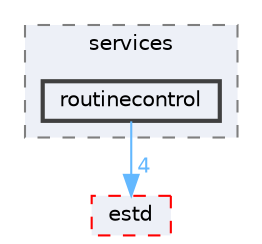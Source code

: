 digraph "routinecontrol"
{
 // LATEX_PDF_SIZE
  bgcolor="transparent";
  edge [fontname=Helvetica,fontsize=10,labelfontname=Helvetica,labelfontsize=10];
  node [fontname=Helvetica,fontsize=10,shape=box,height=0.2,width=0.4];
  compound=true
  subgraph clusterdir_5a5a917675d43c603eaba456eb80bda9 {
    graph [ bgcolor="#edf0f7", pencolor="grey50", label="services", fontname=Helvetica,fontsize=10 style="filled,dashed", URL="dir_5a5a917675d43c603eaba456eb80bda9.html",tooltip=""]
  dir_ca6dcff37d1ec29eb7352e637675f464 [label="routinecontrol", fillcolor="#edf0f7", color="grey25", style="filled,bold", URL="dir_ca6dcff37d1ec29eb7352e637675f464.html",tooltip=""];
  }
  dir_705ed472854f071e46e92f9933f4d565 [label="estd", fillcolor="#edf0f7", color="red", style="filled,dashed", URL="dir_705ed472854f071e46e92f9933f4d565.html",tooltip=""];
  dir_ca6dcff37d1ec29eb7352e637675f464->dir_705ed472854f071e46e92f9933f4d565 [headlabel="4", labeldistance=1.5 headhref="dir_000165_000075.html" href="dir_000165_000075.html" color="steelblue1" fontcolor="steelblue1"];
}
